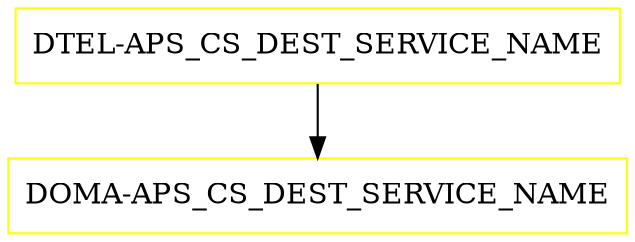 digraph G {
  "DTEL-APS_CS_DEST_SERVICE_NAME" [shape=box,color=yellow];
  "DOMA-APS_CS_DEST_SERVICE_NAME" [shape=box,color=yellow,URL="./DOMA_APS_CS_DEST_SERVICE_NAME.html"];
  "DTEL-APS_CS_DEST_SERVICE_NAME" -> "DOMA-APS_CS_DEST_SERVICE_NAME";
}
